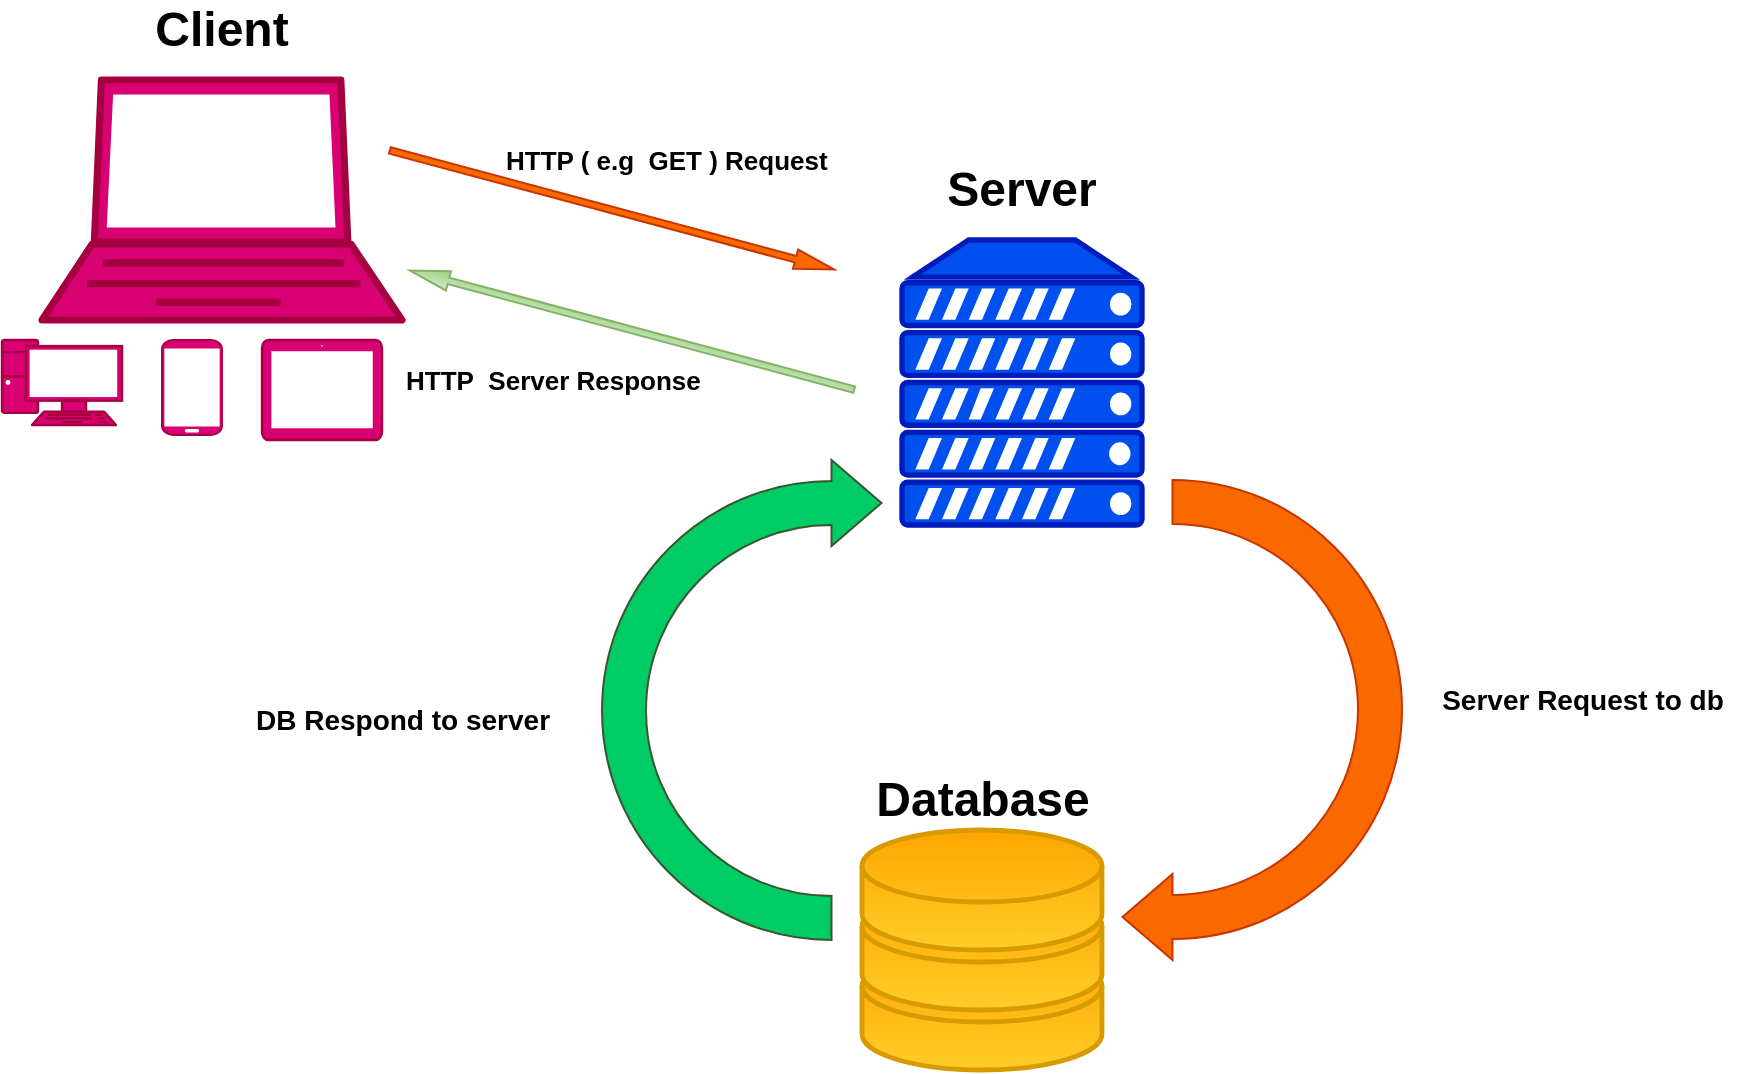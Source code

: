 <mxfile>
    <diagram id="3Qv8IFL4FytMa8t_k5_C" name="Req/Res">
        <mxGraphModel dx="1072" dy="701" grid="1" gridSize="10" guides="1" tooltips="1" connect="1" arrows="1" fold="1" page="1" pageScale="1" pageWidth="1100" pageHeight="850" math="0" shadow="0">
            <root>
                <mxCell id="0"/>
                <mxCell id="1" parent="0"/>
                <mxCell id="19" value="&lt;b&gt;&lt;font style=&quot;font-size: 14px&quot;&gt;Server Request to db&lt;/font&gt;&lt;/b&gt;" style="text;html=1;align=center;verticalAlign=middle;resizable=0;points=[];autosize=1;strokeColor=none;" vertex="1" parent="1">
                    <mxGeometry x="760" y="350" width="160" height="20" as="geometry"/>
                </mxCell>
                <mxCell id="16" value="" style="html=1;shadow=0;dashed=0;align=center;verticalAlign=middle;shape=mxgraph.arrows2.uTurnArrow;dy=11;arrowHead=43;dx2=25;rotation=-180;fillColor=#fa6800;strokeColor=#C73500;fontColor=#000000;" vertex="1" parent="1">
                    <mxGeometry x="670" y="250" width="80" height="240" as="geometry"/>
                </mxCell>
                <mxCell id="2" value="" style="verticalAlign=top;verticalLabelPosition=bottom;labelPosition=center;align=center;html=1;outlineConnect=0;gradientDirection=north;strokeWidth=2;shape=mxgraph.networks.laptop;fillColor=#d80073;strokeColor=#A50040;fontColor=#ffffff;" vertex="1" parent="1">
                    <mxGeometry x="70" y="50" width="180" height="120" as="geometry"/>
                </mxCell>
                <mxCell id="3" value="" style="verticalAlign=top;verticalLabelPosition=bottom;labelPosition=center;align=center;html=1;outlineConnect=0;fillColor=#0050ef;strokeColor=#001DBC;gradientDirection=north;strokeWidth=2;shape=mxgraph.networks.server;fontColor=#ffffff;" vertex="1" parent="1">
                    <mxGeometry x="500" y="130" width="120" height="142.5" as="geometry"/>
                </mxCell>
                <mxCell id="5" value="" style="html=1;shadow=0;dashed=0;align=center;verticalAlign=middle;shape=mxgraph.arrows2.arrow;dy=0.67;dx=20;notch=0;fillColor=#fa6800;strokeColor=#C73500;fontColor=#000000;rotation=15;" vertex="1" parent="1">
                    <mxGeometry x="240" y="110" width="230" height="10" as="geometry"/>
                </mxCell>
                <mxCell id="6" value="&lt;b&gt;&lt;font style=&quot;font-size: 24px&quot;&gt;Client&lt;/font&gt;&lt;/b&gt;" style="text;html=1;strokeColor=none;fillColor=none;align=center;verticalAlign=middle;whiteSpace=wrap;rounded=0;" vertex="1" parent="1">
                    <mxGeometry x="100" y="10" width="120" height="30" as="geometry"/>
                </mxCell>
                <mxCell id="7" value="" style="html=1;shadow=0;dashed=0;align=center;verticalAlign=middle;shape=mxgraph.arrows2.arrow;dy=0.67;dx=20;notch=0;fillColor=#d5e8d4;strokeColor=#82b366;rotation=-165;gradientColor=#97d077;" vertex="1" parent="1">
                    <mxGeometry x="250" y="170" width="230" height="10" as="geometry"/>
                </mxCell>
                <mxCell id="8" value="&lt;b style=&quot;font-size: 24px&quot;&gt;Server&lt;/b&gt;" style="text;html=1;strokeColor=none;fillColor=none;align=center;verticalAlign=middle;whiteSpace=wrap;rounded=0;" vertex="1" parent="1">
                    <mxGeometry x="500" y="90" width="120" height="30" as="geometry"/>
                </mxCell>
                <mxCell id="9" value="&lt;b&gt;&lt;font style=&quot;font-size: 13px&quot;&gt;HTTP ( e.g&amp;nbsp; GET ) Request&lt;/font&gt;&lt;/b&gt;" style="text;html=1;strokeColor=none;fillColor=none;align=left;verticalAlign=middle;whiteSpace=wrap;rounded=0;" vertex="1" parent="1">
                    <mxGeometry x="300" y="80" width="170" height="20" as="geometry"/>
                </mxCell>
                <mxCell id="10" value="&lt;font face=&quot;helvetica&quot;&gt;&lt;span style=&quot;font-size: 13px&quot;&gt;&lt;b&gt;HTTP&amp;nbsp; Server Response&amp;nbsp;&lt;/b&gt;&lt;/span&gt;&lt;/font&gt;" style="text;whiteSpace=wrap;html=1;" vertex="1" parent="1">
                    <mxGeometry x="250" y="186.25" width="180" height="30" as="geometry"/>
                </mxCell>
                <mxCell id="13" value="" style="verticalAlign=top;verticalLabelPosition=bottom;labelPosition=center;align=center;html=1;outlineConnect=0;fillColor=#ffcd28;strokeColor=#d79b00;gradientColor=#ffa500;gradientDirection=north;strokeWidth=2;shape=mxgraph.networks.storage;" vertex="1" parent="1">
                    <mxGeometry x="480" y="425" width="120" height="120" as="geometry"/>
                </mxCell>
                <mxCell id="18" value="&lt;span style=&quot;font-size: 24px&quot;&gt;&lt;b&gt;Database&lt;/b&gt;&lt;/span&gt;" style="text;html=1;align=center;verticalAlign=middle;resizable=0;points=[];autosize=1;strokeColor=none;" vertex="1" parent="1">
                    <mxGeometry x="480" y="400" width="120" height="20" as="geometry"/>
                </mxCell>
                <mxCell id="20" value="&lt;b&gt;&lt;font style=&quot;font-size: 14px&quot;&gt;DB Respond to server&lt;/font&gt;&lt;/b&gt;" style="text;html=1;align=center;verticalAlign=middle;resizable=0;points=[];autosize=1;strokeColor=none;" vertex="1" parent="1">
                    <mxGeometry x="170" y="360" width="160" height="20" as="geometry"/>
                </mxCell>
                <mxCell id="23" value="" style="html=1;shadow=0;dashed=0;align=center;verticalAlign=middle;shape=mxgraph.arrows2.uTurnArrow;dy=11;arrowHead=43;dx2=25;rotation=0;strokeColor=#3A5431;fontColor=#ffffff;fillColor=#00CC66;" vertex="1" parent="1">
                    <mxGeometry x="350" y="240" width="80" height="240" as="geometry"/>
                </mxCell>
                <mxCell id="24" value="" style="fontColor=#ffffff;verticalAlign=top;verticalLabelPosition=bottom;labelPosition=center;align=center;html=1;outlineConnect=0;fillColor=#d80073;strokeColor=#A50040;gradientDirection=north;strokeWidth=2;shape=mxgraph.networks.mobile;" vertex="1" parent="1">
                    <mxGeometry x="130" y="180" width="30" height="47.5" as="geometry"/>
                </mxCell>
                <mxCell id="25" value="" style="fontColor=#ffffff;verticalAlign=top;verticalLabelPosition=bottom;labelPosition=center;align=center;html=1;outlineConnect=0;fillColor=#d80073;strokeColor=#A50040;gradientDirection=north;strokeWidth=2;shape=mxgraph.networks.pc;" vertex="1" parent="1">
                    <mxGeometry x="50" y="180" width="60" height="42.5" as="geometry"/>
                </mxCell>
                <mxCell id="26" value="" style="fontColor=#ffffff;verticalAlign=top;verticalLabelPosition=bottom;labelPosition=center;align=center;html=1;outlineConnect=0;fillColor=#d80073;strokeColor=#A50040;gradientDirection=north;strokeWidth=2;shape=mxgraph.networks.tablet;" vertex="1" parent="1">
                    <mxGeometry x="180" y="180" width="60" height="50" as="geometry"/>
                </mxCell>
            </root>
        </mxGraphModel>
    </diagram>
</mxfile>